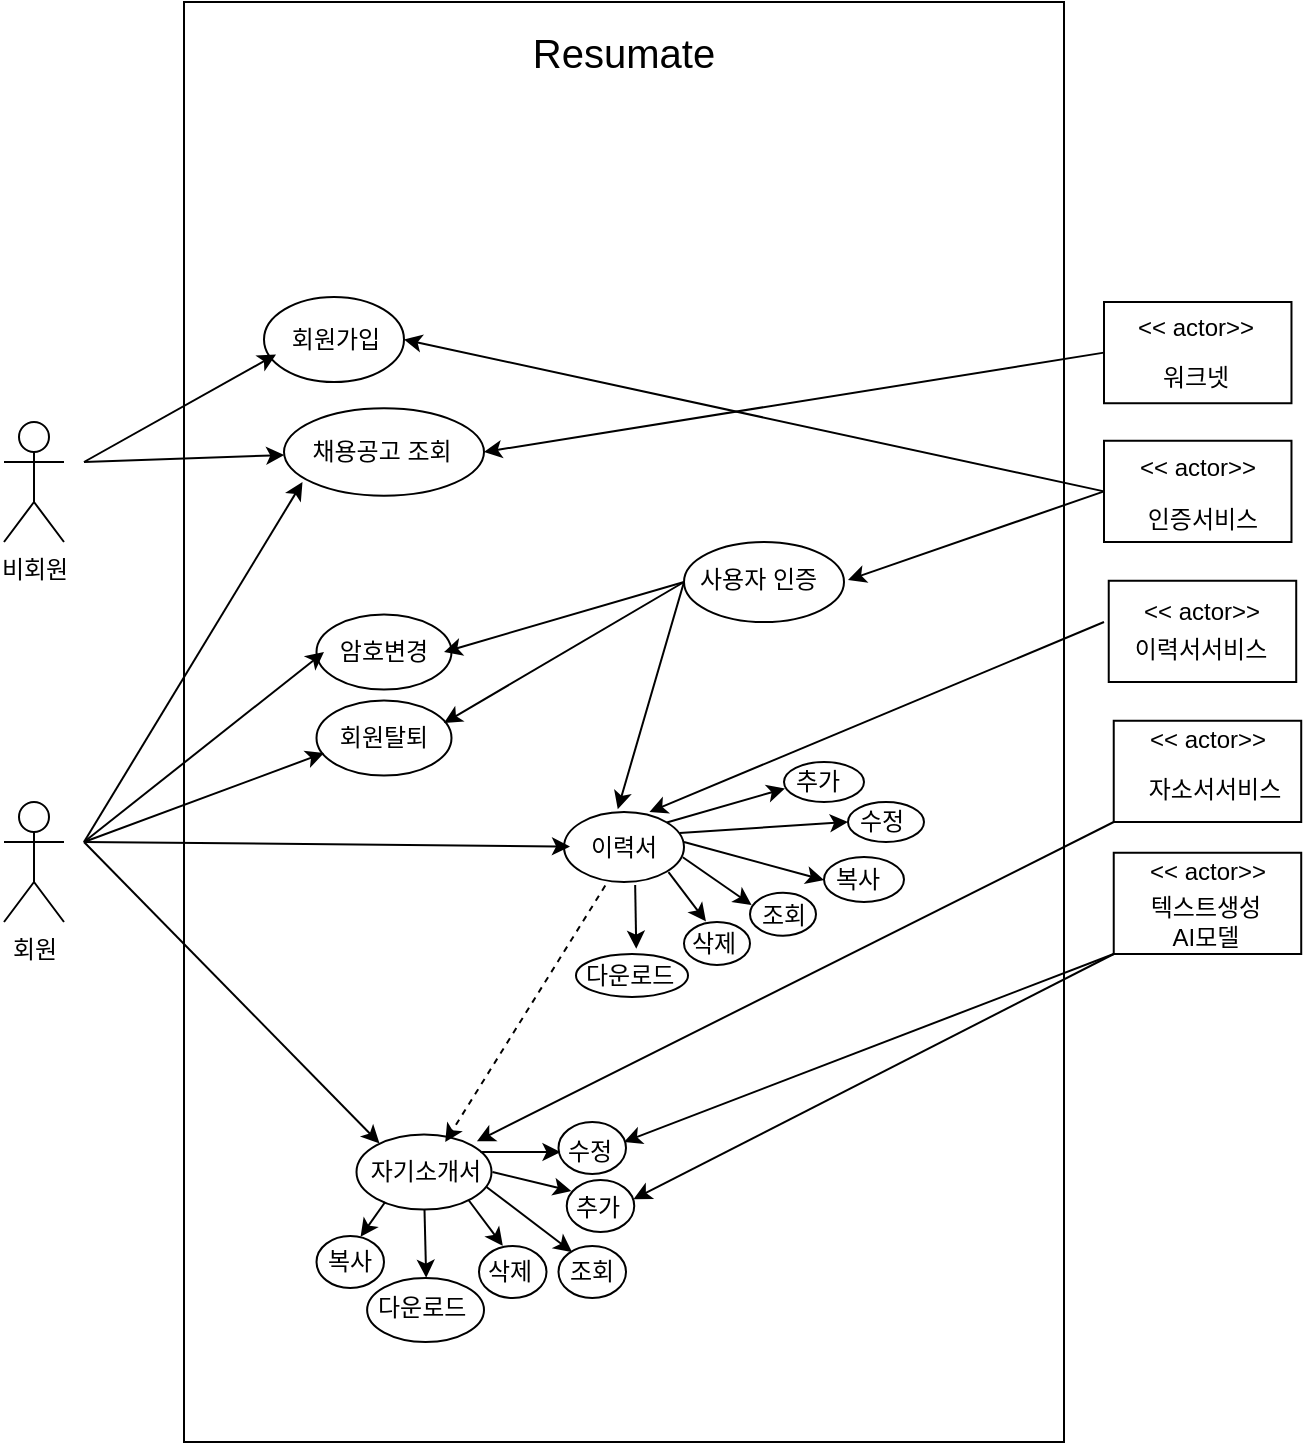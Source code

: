 <mxfile>
    <diagram name="페이지-1" id="4Kzpew66DPg3UYz8mGqC">
        <mxGraphModel dx="1058" dy="828" grid="1" gridSize="10" guides="1" tooltips="1" connect="1" arrows="1" fold="1" page="1" pageScale="1" pageWidth="827" pageHeight="1169" math="0" shadow="0">
            <root>
                <mxCell id="0"/>
                <mxCell id="1" parent="0"/>
                <mxCell id="-f8Y4yXEr9Oxtdk6bjGY-105" value="" style="rounded=0;whiteSpace=wrap;html=1;" parent="1" vertex="1">
                    <mxGeometry x="170" y="140" width="440" height="720" as="geometry"/>
                </mxCell>
                <mxCell id="-f8Y4yXEr9Oxtdk6bjGY-127" value="" style="ellipse;whiteSpace=wrap;html=1;" parent="1" vertex="1">
                    <mxGeometry x="236.25" y="757" width="33.75" height="26" as="geometry"/>
                </mxCell>
                <mxCell id="-f8Y4yXEr9Oxtdk6bjGY-121" value="" style="ellipse;whiteSpace=wrap;html=1;" parent="1" vertex="1">
                    <mxGeometry x="261.56" y="778" width="58.44" height="32" as="geometry"/>
                </mxCell>
                <mxCell id="-f8Y4yXEr9Oxtdk6bjGY-122" value="" style="ellipse;whiteSpace=wrap;html=1;" parent="1" vertex="1">
                    <mxGeometry x="317.5" y="762" width="33.75" height="26" as="geometry"/>
                </mxCell>
                <mxCell id="-f8Y4yXEr9Oxtdk6bjGY-123" value="" style="ellipse;whiteSpace=wrap;html=1;" parent="1" vertex="1">
                    <mxGeometry x="357.25" y="762" width="33.75" height="26" as="geometry"/>
                </mxCell>
                <mxCell id="-f8Y4yXEr9Oxtdk6bjGY-124" value="" style="ellipse;whiteSpace=wrap;html=1;" parent="1" vertex="1">
                    <mxGeometry x="361.37" y="729" width="33.75" height="26" as="geometry"/>
                </mxCell>
                <mxCell id="-f8Y4yXEr9Oxtdk6bjGY-120" value="" style="ellipse;whiteSpace=wrap;html=1;" parent="1" vertex="1">
                    <mxGeometry x="357.25" y="700" width="33.75" height="26" as="geometry"/>
                </mxCell>
                <mxCell id="-f8Y4yXEr9Oxtdk6bjGY-119" value="" style="ellipse;whiteSpace=wrap;html=1;" parent="1" vertex="1">
                    <mxGeometry x="366" y="616.0" width="56" height="21.47" as="geometry"/>
                </mxCell>
                <mxCell id="-f8Y4yXEr9Oxtdk6bjGY-118" value="" style="ellipse;whiteSpace=wrap;html=1;" parent="1" vertex="1">
                    <mxGeometry x="420" y="600" width="33" height="21.47" as="geometry"/>
                </mxCell>
                <mxCell id="-f8Y4yXEr9Oxtdk6bjGY-117" value="" style="ellipse;whiteSpace=wrap;html=1;" parent="1" vertex="1">
                    <mxGeometry x="453" y="585.38" width="33" height="21.47" as="geometry"/>
                </mxCell>
                <mxCell id="-f8Y4yXEr9Oxtdk6bjGY-116" value="" style="ellipse;whiteSpace=wrap;html=1;" parent="1" vertex="1">
                    <mxGeometry x="490" y="567.5" width="40" height="22.5" as="geometry"/>
                </mxCell>
                <mxCell id="-f8Y4yXEr9Oxtdk6bjGY-108" value="" style="ellipse;whiteSpace=wrap;html=1;" parent="1" vertex="1">
                    <mxGeometry x="502" y="540" width="38" height="20" as="geometry"/>
                </mxCell>
                <mxCell id="-f8Y4yXEr9Oxtdk6bjGY-107" value="" style="ellipse;whiteSpace=wrap;html=1;" parent="1" vertex="1">
                    <mxGeometry x="470" y="520" width="40" height="20" as="geometry"/>
                </mxCell>
                <mxCell id="-f8Y4yXEr9Oxtdk6bjGY-95" value="" style="rounded=0;whiteSpace=wrap;html=1;" parent="1" vertex="1">
                    <mxGeometry x="634.87" y="565.38" width="93.74" height="50.62" as="geometry"/>
                </mxCell>
                <mxCell id="-f8Y4yXEr9Oxtdk6bjGY-94" value="" style="rounded=0;whiteSpace=wrap;html=1;" parent="1" vertex="1">
                    <mxGeometry x="634.87" y="499.38" width="93.74" height="50.62" as="geometry"/>
                </mxCell>
                <mxCell id="-f8Y4yXEr9Oxtdk6bjGY-93" value="" style="rounded=0;whiteSpace=wrap;html=1;" parent="1" vertex="1">
                    <mxGeometry x="632.37" y="429.38" width="93.74" height="50.62" as="geometry"/>
                </mxCell>
                <mxCell id="-f8Y4yXEr9Oxtdk6bjGY-92" value="" style="rounded=0;whiteSpace=wrap;html=1;" parent="1" vertex="1">
                    <mxGeometry x="630" y="359.38" width="93.74" height="50.62" as="geometry"/>
                </mxCell>
                <mxCell id="-f8Y4yXEr9Oxtdk6bjGY-91" value="" style="rounded=0;whiteSpace=wrap;html=1;" parent="1" vertex="1">
                    <mxGeometry x="630" y="290" width="93.74" height="50.62" as="geometry"/>
                </mxCell>
                <mxCell id="-f8Y4yXEr9Oxtdk6bjGY-79" value="" style="ellipse;whiteSpace=wrap;html=1;" parent="1" vertex="1">
                    <mxGeometry x="420" y="410" width="80" height="40" as="geometry"/>
                </mxCell>
                <mxCell id="-f8Y4yXEr9Oxtdk6bjGY-77" value="" style="ellipse;whiteSpace=wrap;html=1;" parent="1" vertex="1">
                    <mxGeometry x="256.25" y="706.25" width="67.5" height="37.5" as="geometry"/>
                </mxCell>
                <mxCell id="-f8Y4yXEr9Oxtdk6bjGY-74" value="" style="ellipse;whiteSpace=wrap;html=1;" parent="1" vertex="1">
                    <mxGeometry x="360" y="545" width="60" height="35" as="geometry"/>
                </mxCell>
                <mxCell id="-f8Y4yXEr9Oxtdk6bjGY-73" value="" style="ellipse;whiteSpace=wrap;html=1;" parent="1" vertex="1">
                    <mxGeometry x="236.25" y="489.25" width="67.5" height="37.5" as="geometry"/>
                </mxCell>
                <mxCell id="-f8Y4yXEr9Oxtdk6bjGY-72" value="" style="ellipse;whiteSpace=wrap;html=1;" parent="1" vertex="1">
                    <mxGeometry x="236.25" y="446.25" width="67.5" height="37.5" as="geometry"/>
                </mxCell>
                <mxCell id="-f8Y4yXEr9Oxtdk6bjGY-70" value="" style="ellipse;whiteSpace=wrap;html=1;" parent="1" vertex="1">
                    <mxGeometry x="220" y="343.13" width="100" height="43.75" as="geometry"/>
                </mxCell>
                <mxCell id="-f8Y4yXEr9Oxtdk6bjGY-69" value="" style="ellipse;whiteSpace=wrap;html=1;" parent="1" vertex="1">
                    <mxGeometry x="210" y="287.5" width="70" height="42.5" as="geometry"/>
                </mxCell>
                <mxCell id="-f8Y4yXEr9Oxtdk6bjGY-3" value="회원" style="shape=umlActor;verticalLabelPosition=bottom;verticalAlign=top;html=1;outlineConnect=0;" parent="1" vertex="1">
                    <mxGeometry x="80" y="540" width="30" height="60" as="geometry"/>
                </mxCell>
                <mxCell id="-f8Y4yXEr9Oxtdk6bjGY-9" value="비회원" style="shape=umlActor;verticalLabelPosition=bottom;verticalAlign=top;html=1;outlineConnect=0;" parent="1" vertex="1">
                    <mxGeometry x="80" y="350" width="30" height="60" as="geometry"/>
                </mxCell>
                <mxCell id="-f8Y4yXEr9Oxtdk6bjGY-10" value="&lt;font style=&quot;font-size: 20px;&quot;&gt;Resumate&lt;/font&gt;" style="text;html=1;strokeColor=none;fillColor=none;align=center;verticalAlign=middle;whiteSpace=wrap;rounded=0;" parent="1" vertex="1">
                    <mxGeometry x="340" y="150" width="100" height="30" as="geometry"/>
                </mxCell>
                <mxCell id="-f8Y4yXEr9Oxtdk6bjGY-13" value="" style="endArrow=classic;html=1;rounded=0;entryX=0;entryY=0.75;entryDx=0;entryDy=0;" parent="1" target="-f8Y4yXEr9Oxtdk6bjGY-15" edge="1">
                    <mxGeometry width="50" height="50" relative="1" as="geometry">
                        <mxPoint x="120" y="370" as="sourcePoint"/>
                        <mxPoint x="211" y="320" as="targetPoint"/>
                    </mxGeometry>
                </mxCell>
                <mxCell id="-f8Y4yXEr9Oxtdk6bjGY-15" value="회원가입" style="text;html=1;strokeColor=none;fillColor=none;align=center;verticalAlign=middle;whiteSpace=wrap;rounded=0;" parent="1" vertex="1">
                    <mxGeometry x="216" y="293.75" width="60" height="30" as="geometry"/>
                </mxCell>
                <mxCell id="-f8Y4yXEr9Oxtdk6bjGY-16" value="채용공고 조회" style="text;html=1;strokeColor=none;fillColor=none;align=center;verticalAlign=middle;whiteSpace=wrap;rounded=0;" parent="1" vertex="1">
                    <mxGeometry x="229.25" y="350" width="80" height="30" as="geometry"/>
                </mxCell>
                <mxCell id="-f8Y4yXEr9Oxtdk6bjGY-17" value="암호변경" style="text;html=1;strokeColor=none;fillColor=none;align=center;verticalAlign=middle;whiteSpace=wrap;rounded=0;" parent="1" vertex="1">
                    <mxGeometry x="240" y="450" width="60" height="30" as="geometry"/>
                </mxCell>
                <mxCell id="-f8Y4yXEr9Oxtdk6bjGY-18" value="회원탈퇴" style="text;html=1;strokeColor=none;fillColor=none;align=center;verticalAlign=middle;whiteSpace=wrap;rounded=0;" parent="1" vertex="1">
                    <mxGeometry x="240" y="493" width="60" height="30" as="geometry"/>
                </mxCell>
                <mxCell id="-f8Y4yXEr9Oxtdk6bjGY-20" value="" style="endArrow=classic;html=1;rounded=0;" parent="1" target="-f8Y4yXEr9Oxtdk6bjGY-70" edge="1">
                    <mxGeometry width="50" height="50" relative="1" as="geometry">
                        <mxPoint x="120" y="370" as="sourcePoint"/>
                        <mxPoint x="170" y="370" as="targetPoint"/>
                    </mxGeometry>
                </mxCell>
                <mxCell id="-f8Y4yXEr9Oxtdk6bjGY-21" value="" style="endArrow=classic;html=1;rounded=0;entryX=0;entryY=1;entryDx=0;entryDy=0;" parent="1" target="-f8Y4yXEr9Oxtdk6bjGY-16" edge="1">
                    <mxGeometry width="50" height="50" relative="1" as="geometry">
                        <mxPoint x="120" y="560" as="sourcePoint"/>
                        <mxPoint x="213.6" y="380" as="targetPoint"/>
                    </mxGeometry>
                </mxCell>
                <mxCell id="-f8Y4yXEr9Oxtdk6bjGY-22" value="" style="endArrow=classic;html=1;rounded=0;entryX=0;entryY=0.5;entryDx=0;entryDy=0;" parent="1" target="-f8Y4yXEr9Oxtdk6bjGY-17" edge="1">
                    <mxGeometry width="50" height="50" relative="1" as="geometry">
                        <mxPoint x="120" y="560" as="sourcePoint"/>
                        <mxPoint x="180" y="510" as="targetPoint"/>
                    </mxGeometry>
                </mxCell>
                <mxCell id="-f8Y4yXEr9Oxtdk6bjGY-23" value="" style="endArrow=classic;html=1;rounded=0;entryX=0;entryY=0.75;entryDx=0;entryDy=0;" parent="1" target="-f8Y4yXEr9Oxtdk6bjGY-18" edge="1">
                    <mxGeometry width="50" height="50" relative="1" as="geometry">
                        <mxPoint x="120" y="560" as="sourcePoint"/>
                        <mxPoint x="240" y="510" as="targetPoint"/>
                    </mxGeometry>
                </mxCell>
                <mxCell id="-f8Y4yXEr9Oxtdk6bjGY-24" value="" style="endArrow=classic;html=1;rounded=0;" parent="1" target="-f8Y4yXEr9Oxtdk6bjGY-25" edge="1">
                    <mxGeometry width="50" height="50" relative="1" as="geometry">
                        <mxPoint x="120" y="560" as="sourcePoint"/>
                        <mxPoint x="330" y="470" as="targetPoint"/>
                    </mxGeometry>
                </mxCell>
                <mxCell id="-f8Y4yXEr9Oxtdk6bjGY-25" value="이력서" style="text;html=1;strokeColor=none;fillColor=none;align=center;verticalAlign=middle;whiteSpace=wrap;rounded=0;" parent="1" vertex="1">
                    <mxGeometry x="363" y="550" width="54" height="25" as="geometry"/>
                </mxCell>
                <mxCell id="-f8Y4yXEr9Oxtdk6bjGY-26" value="" style="endArrow=classic;html=1;rounded=0;entryX=0.164;entryY=0.022;entryDx=0;entryDy=0;entryPerimeter=0;" parent="1" target="-f8Y4yXEr9Oxtdk6bjGY-27" edge="1">
                    <mxGeometry width="50" height="50" relative="1" as="geometry">
                        <mxPoint x="120" y="560" as="sourcePoint"/>
                        <mxPoint x="170" y="595" as="targetPoint"/>
                    </mxGeometry>
                </mxCell>
                <mxCell id="-f8Y4yXEr9Oxtdk6bjGY-27" value="자기소개서" style="text;html=1;strokeColor=none;fillColor=none;align=center;verticalAlign=middle;whiteSpace=wrap;rounded=0;" parent="1" vertex="1">
                    <mxGeometry x="256.25" y="710" width="70" height="30" as="geometry"/>
                </mxCell>
                <mxCell id="-f8Y4yXEr9Oxtdk6bjGY-28" value="" style="endArrow=classic;html=1;rounded=0;exitX=0.896;exitY=0.011;exitDx=0;exitDy=0;exitPerimeter=0;entryX=0.013;entryY=0.66;entryDx=0;entryDy=0;entryPerimeter=0;" parent="1" source="-f8Y4yXEr9Oxtdk6bjGY-25" target="-f8Y4yXEr9Oxtdk6bjGY-30" edge="1">
                    <mxGeometry width="50" height="50" relative="1" as="geometry">
                        <mxPoint x="400" y="550" as="sourcePoint"/>
                        <mxPoint x="420" y="530" as="targetPoint"/>
                    </mxGeometry>
                </mxCell>
                <mxCell id="-f8Y4yXEr9Oxtdk6bjGY-30" value="추가" style="text;strokeColor=none;fillColor=none;align=left;verticalAlign=middle;spacingLeft=4;spacingRight=4;overflow=hidden;points=[[0,0.5],[1,0.5]];portConstraint=eastwest;rotatable=0;whiteSpace=wrap;html=1;" parent="1" vertex="1">
                    <mxGeometry x="470" y="520" width="40" height="20" as="geometry"/>
                </mxCell>
                <mxCell id="-f8Y4yXEr9Oxtdk6bjGY-31" value="" style="endArrow=classic;html=1;rounded=0;entryX=0;entryY=0.5;entryDx=0;entryDy=0;exitX=0.964;exitY=0.299;exitDx=0;exitDy=0;exitPerimeter=0;" parent="1" source="-f8Y4yXEr9Oxtdk6bjGY-74" target="-f8Y4yXEr9Oxtdk6bjGY-32" edge="1">
                    <mxGeometry width="50" height="50" relative="1" as="geometry">
                        <mxPoint x="418" y="554" as="sourcePoint"/>
                        <mxPoint x="470" y="500" as="targetPoint"/>
                    </mxGeometry>
                </mxCell>
                <mxCell id="-f8Y4yXEr9Oxtdk6bjGY-32" value="수정" style="text;strokeColor=none;fillColor=none;align=left;verticalAlign=middle;spacingLeft=4;spacingRight=4;overflow=hidden;points=[[0,0.5],[1,0.5]];portConstraint=eastwest;rotatable=0;whiteSpace=wrap;html=1;" parent="1" vertex="1">
                    <mxGeometry x="502" y="540" width="38" height="20" as="geometry"/>
                </mxCell>
                <mxCell id="-f8Y4yXEr9Oxtdk6bjGY-33" value="" style="endArrow=classic;html=1;rounded=0;entryX=0;entryY=0.5;entryDx=0;entryDy=0;" parent="1" target="-f8Y4yXEr9Oxtdk6bjGY-34" edge="1">
                    <mxGeometry width="50" height="50" relative="1" as="geometry">
                        <mxPoint x="420" y="560" as="sourcePoint"/>
                        <mxPoint x="485" y="515" as="targetPoint"/>
                    </mxGeometry>
                </mxCell>
                <mxCell id="-f8Y4yXEr9Oxtdk6bjGY-34" value="복사" style="text;strokeColor=none;fillColor=none;align=left;verticalAlign=middle;spacingLeft=4;spacingRight=4;overflow=hidden;points=[[0,0.5],[1,0.5]];portConstraint=eastwest;rotatable=0;whiteSpace=wrap;html=1;" parent="1" vertex="1">
                    <mxGeometry x="490" y="568" width="40" height="22" as="geometry"/>
                </mxCell>
                <mxCell id="-f8Y4yXEr9Oxtdk6bjGY-40" value="" style="endArrow=classic;html=1;rounded=0;exitX=0.99;exitY=0.646;exitDx=0;exitDy=0;exitPerimeter=0;entryX=-0.061;entryY=0.232;entryDx=0;entryDy=0;entryPerimeter=0;" parent="1" source="-f8Y4yXEr9Oxtdk6bjGY-74" target="-f8Y4yXEr9Oxtdk6bjGY-41" edge="1">
                    <mxGeometry width="50" height="50" relative="1" as="geometry">
                        <mxPoint x="423.88" y="565.66" as="sourcePoint"/>
                        <mxPoint x="450" y="580" as="targetPoint"/>
                    </mxGeometry>
                </mxCell>
                <mxCell id="-f8Y4yXEr9Oxtdk6bjGY-41" value="조회" style="text;html=1;strokeColor=none;fillColor=none;align=center;verticalAlign=middle;whiteSpace=wrap;rounded=0;" parent="1" vertex="1">
                    <mxGeometry x="455.5" y="586.85" width="28" height="20" as="geometry"/>
                </mxCell>
                <mxCell id="-f8Y4yXEr9Oxtdk6bjGY-42" value="" style="endArrow=classic;html=1;rounded=0;exitX=0.912;exitY=1.001;exitDx=0;exitDy=0;exitPerimeter=0;entryX=0.371;entryY=0.133;entryDx=0;entryDy=0;entryPerimeter=0;" parent="1" source="-f8Y4yXEr9Oxtdk6bjGY-25" target="-f8Y4yXEr9Oxtdk6bjGY-43" edge="1">
                    <mxGeometry width="50" height="50" relative="1" as="geometry">
                        <mxPoint x="330" y="590" as="sourcePoint"/>
                        <mxPoint x="380" y="540" as="targetPoint"/>
                    </mxGeometry>
                </mxCell>
                <mxCell id="-f8Y4yXEr9Oxtdk6bjGY-43" value="삭제" style="text;strokeColor=none;fillColor=none;align=left;verticalAlign=middle;spacingLeft=4;spacingRight=4;overflow=hidden;points=[[0,0.5],[1,0.5]];portConstraint=eastwest;rotatable=0;whiteSpace=wrap;html=1;" parent="1" vertex="1">
                    <mxGeometry x="418" y="595.73" width="35" height="30" as="geometry"/>
                </mxCell>
                <mxCell id="-f8Y4yXEr9Oxtdk6bjGY-44" value="" style="endArrow=classic;html=1;rounded=0;exitX=0.593;exitY=1.044;exitDx=0;exitDy=0;exitPerimeter=0;entryX=0.479;entryY=0.049;entryDx=0;entryDy=0;entryPerimeter=0;" parent="1" source="-f8Y4yXEr9Oxtdk6bjGY-74" target="-f8Y4yXEr9Oxtdk6bjGY-45" edge="1">
                    <mxGeometry width="50" height="50" relative="1" as="geometry">
                        <mxPoint x="402.09" y="578.825" as="sourcePoint"/>
                        <mxPoint x="408" y="599" as="targetPoint"/>
                    </mxGeometry>
                </mxCell>
                <mxCell id="-f8Y4yXEr9Oxtdk6bjGY-45" value="다운로드" style="text;strokeColor=none;fillColor=none;align=left;verticalAlign=middle;spacingLeft=4;spacingRight=4;overflow=hidden;points=[[0,0.5],[1,0.5]];portConstraint=eastwest;rotatable=0;whiteSpace=wrap;html=1;" parent="1" vertex="1">
                    <mxGeometry x="365" y="611.85" width="65" height="30.38" as="geometry"/>
                </mxCell>
                <mxCell id="-f8Y4yXEr9Oxtdk6bjGY-46" value="" style="endArrow=classic;html=1;rounded=0;exitX=0.344;exitY=1.051;exitDx=0;exitDy=0;dashed=1;exitPerimeter=0;" parent="1" source="-f8Y4yXEr9Oxtdk6bjGY-74" target="-f8Y4yXEr9Oxtdk6bjGY-27" edge="1">
                    <mxGeometry width="50" height="50" relative="1" as="geometry">
                        <mxPoint x="330" y="590" as="sourcePoint"/>
                        <mxPoint x="380" y="540" as="targetPoint"/>
                    </mxGeometry>
                </mxCell>
                <mxCell id="-f8Y4yXEr9Oxtdk6bjGY-48" value="" style="endArrow=classic;html=1;rounded=0;entryX=0.551;entryY=0.08;entryDx=0;entryDy=0;entryPerimeter=0;" parent="1" target="-f8Y4yXEr9Oxtdk6bjGY-49" edge="1">
                    <mxGeometry width="50" height="50" relative="1" as="geometry">
                        <mxPoint x="270.583" y="740" as="sourcePoint"/>
                        <mxPoint x="258.917" y="755" as="targetPoint"/>
                    </mxGeometry>
                </mxCell>
                <mxCell id="-f8Y4yXEr9Oxtdk6bjGY-49" value="복사" style="text;strokeColor=none;fillColor=none;align=left;verticalAlign=middle;spacingLeft=4;spacingRight=4;overflow=hidden;points=[[0,0.5],[1,0.5]];portConstraint=eastwest;rotatable=0;whiteSpace=wrap;html=1;" parent="1" vertex="1">
                    <mxGeometry x="236.25" y="755" width="40" height="30" as="geometry"/>
                </mxCell>
                <mxCell id="-f8Y4yXEr9Oxtdk6bjGY-50" value="" style="endArrow=classic;html=1;rounded=0;exitX=0.857;exitY=0.167;exitDx=0;exitDy=0;exitPerimeter=0;" parent="1" edge="1">
                    <mxGeometry width="50" height="50" relative="1" as="geometry">
                        <mxPoint x="318.24" y="715.01" as="sourcePoint"/>
                        <mxPoint x="358.25" y="715.003" as="targetPoint"/>
                    </mxGeometry>
                </mxCell>
                <mxCell id="-f8Y4yXEr9Oxtdk6bjGY-51" value="수정" style="text;strokeColor=none;fillColor=none;align=left;verticalAlign=middle;spacingLeft=4;spacingRight=4;overflow=hidden;points=[[0,0.5],[1,0.5]];portConstraint=eastwest;rotatable=0;whiteSpace=wrap;html=1;" parent="1" vertex="1">
                    <mxGeometry x="356.25" y="700" width="40" height="30" as="geometry"/>
                </mxCell>
                <mxCell id="-f8Y4yXEr9Oxtdk6bjGY-52" value="" style="endArrow=classic;html=1;rounded=0;entryX=0.15;entryY=0.267;entryDx=0;entryDy=0;entryPerimeter=0;exitX=1;exitY=0.5;exitDx=0;exitDy=0;" parent="1" edge="1">
                    <mxGeometry width="50" height="50" relative="1" as="geometry">
                        <mxPoint x="324.25" y="725" as="sourcePoint"/>
                        <mxPoint x="363.65" y="734.476" as="targetPoint"/>
                    </mxGeometry>
                </mxCell>
                <mxCell id="-f8Y4yXEr9Oxtdk6bjGY-53" value="추가" style="text;strokeColor=none;fillColor=none;align=left;verticalAlign=middle;spacingLeft=4;spacingRight=4;overflow=hidden;points=[[0,0.5],[1,0.5]];portConstraint=eastwest;rotatable=0;whiteSpace=wrap;html=1;" parent="1" vertex="1">
                    <mxGeometry x="360.25" y="729" width="36" height="28" as="geometry"/>
                </mxCell>
                <mxCell id="-f8Y4yXEr9Oxtdk6bjGY-54" value="" style="endArrow=classic;html=1;rounded=0;exitX=1;exitY=0.75;exitDx=0;exitDy=0;entryX=0.25;entryY=0;entryDx=0;entryDy=0;" parent="1" target="-f8Y4yXEr9Oxtdk6bjGY-55" edge="1">
                    <mxGeometry width="50" height="50" relative="1" as="geometry">
                        <mxPoint x="321.25" y="732.5" as="sourcePoint"/>
                        <mxPoint x="360" y="760" as="targetPoint"/>
                    </mxGeometry>
                </mxCell>
                <mxCell id="-f8Y4yXEr9Oxtdk6bjGY-55" value="조회" style="text;html=1;strokeColor=none;fillColor=none;align=center;verticalAlign=middle;whiteSpace=wrap;rounded=0;" parent="1" vertex="1">
                    <mxGeometry x="354" y="765" width="40" height="20" as="geometry"/>
                </mxCell>
                <mxCell id="-f8Y4yXEr9Oxtdk6bjGY-56" value="" style="endArrow=classic;html=1;rounded=0;entryX=0.376;entryY=0.064;entryDx=0;entryDy=0;entryPerimeter=0;" parent="1" target="-f8Y4yXEr9Oxtdk6bjGY-57" edge="1">
                    <mxGeometry width="50" height="50" relative="1" as="geometry">
                        <mxPoint x="312.25" y="739" as="sourcePoint"/>
                        <mxPoint x="325.263" y="762" as="targetPoint"/>
                    </mxGeometry>
                </mxCell>
                <mxCell id="-f8Y4yXEr9Oxtdk6bjGY-57" value="삭제" style="text;strokeColor=none;fillColor=none;align=left;verticalAlign=middle;spacingLeft=4;spacingRight=4;overflow=hidden;points=[[0,0.5],[1,0.5]];portConstraint=eastwest;rotatable=0;whiteSpace=wrap;html=1;" parent="1" vertex="1">
                    <mxGeometry x="316.25" y="760" width="35" height="30" as="geometry"/>
                </mxCell>
                <mxCell id="-f8Y4yXEr9Oxtdk6bjGY-58" value="" style="endArrow=classic;html=1;rounded=0;entryX=0.508;entryY=-0.005;entryDx=0;entryDy=0;entryPerimeter=0;exitX=0.5;exitY=1;exitDx=0;exitDy=0;" parent="1" target="-f8Y4yXEr9Oxtdk6bjGY-59" edge="1">
                    <mxGeometry width="50" height="50" relative="1" as="geometry">
                        <mxPoint x="290.25" y="744" as="sourcePoint"/>
                        <mxPoint x="291.385" y="771.49" as="targetPoint"/>
                    </mxGeometry>
                </mxCell>
                <mxCell id="-f8Y4yXEr9Oxtdk6bjGY-59" value="다운로드" style="text;strokeColor=none;fillColor=none;align=left;verticalAlign=middle;spacingLeft=4;spacingRight=4;overflow=hidden;points=[[0,0.5],[1,0.5]];portConstraint=eastwest;rotatable=0;whiteSpace=wrap;html=1;" parent="1" vertex="1">
                    <mxGeometry x="261.25" y="778" width="58.75" height="30" as="geometry"/>
                </mxCell>
                <mxCell id="-f8Y4yXEr9Oxtdk6bjGY-61" value="사용자 인증" style="text;strokeColor=none;fillColor=none;align=left;verticalAlign=middle;spacingLeft=4;spacingRight=4;overflow=hidden;points=[[0,0.5],[1,0.5]];portConstraint=eastwest;rotatable=0;whiteSpace=wrap;html=1;" parent="1" vertex="1">
                    <mxGeometry x="422" y="414" width="80" height="30" as="geometry"/>
                </mxCell>
                <mxCell id="-f8Y4yXEr9Oxtdk6bjGY-62" value="" style="endArrow=classic;html=1;rounded=0;entryX=1;entryY=0.5;entryDx=0;entryDy=0;" parent="1" target="-f8Y4yXEr9Oxtdk6bjGY-17" edge="1">
                    <mxGeometry width="50" height="50" relative="1" as="geometry">
                        <mxPoint x="420" y="430" as="sourcePoint"/>
                        <mxPoint x="490" y="490" as="targetPoint"/>
                    </mxGeometry>
                </mxCell>
                <mxCell id="-f8Y4yXEr9Oxtdk6bjGY-63" value="" style="endArrow=classic;html=1;rounded=0;exitX=0;exitY=0.5;exitDx=0;exitDy=0;entryX=1;entryY=0.25;entryDx=0;entryDy=0;" parent="1" source="-f8Y4yXEr9Oxtdk6bjGY-79" target="-f8Y4yXEr9Oxtdk6bjGY-18" edge="1">
                    <mxGeometry width="50" height="50" relative="1" as="geometry">
                        <mxPoint x="410" y="500" as="sourcePoint"/>
                        <mxPoint x="460" y="450" as="targetPoint"/>
                    </mxGeometry>
                </mxCell>
                <mxCell id="-f8Y4yXEr9Oxtdk6bjGY-64" value="" style="endArrow=classic;html=1;rounded=0;entryX=0.448;entryY=-0.04;entryDx=0;entryDy=0;entryPerimeter=0;" parent="1" target="-f8Y4yXEr9Oxtdk6bjGY-74" edge="1">
                    <mxGeometry width="50" height="50" relative="1" as="geometry">
                        <mxPoint x="420" y="430" as="sourcePoint"/>
                        <mxPoint x="390" y="540" as="targetPoint"/>
                    </mxGeometry>
                </mxCell>
                <mxCell id="-f8Y4yXEr9Oxtdk6bjGY-81" value="&amp;lt;&amp;lt; actor&amp;gt;&amp;gt;" style="text;html=1;align=center;verticalAlign=middle;whiteSpace=wrap;rounded=0;" parent="1" vertex="1">
                    <mxGeometry x="641.24" y="287.5" width="70" height="30" as="geometry"/>
                </mxCell>
                <mxCell id="-f8Y4yXEr9Oxtdk6bjGY-82" value="워크넷" style="text;html=1;align=center;verticalAlign=middle;whiteSpace=wrap;rounded=0;" parent="1" vertex="1">
                    <mxGeometry x="646.24" y="313.13" width="60" height="30" as="geometry"/>
                </mxCell>
                <mxCell id="-f8Y4yXEr9Oxtdk6bjGY-83" value="&amp;lt;&amp;lt; actor&amp;gt;&amp;gt;" style="text;html=1;strokeColor=none;fillColor=none;align=center;verticalAlign=middle;whiteSpace=wrap;rounded=0;" parent="1" vertex="1">
                    <mxGeometry x="641.74" y="358.37" width="70" height="30" as="geometry"/>
                </mxCell>
                <mxCell id="-f8Y4yXEr9Oxtdk6bjGY-84" value="인증서비스" style="text;html=1;strokeColor=none;fillColor=none;align=center;verticalAlign=middle;whiteSpace=wrap;rounded=0;" parent="1" vertex="1">
                    <mxGeometry x="646.74" y="384" width="65" height="30" as="geometry"/>
                </mxCell>
                <mxCell id="-f8Y4yXEr9Oxtdk6bjGY-85" value="&amp;lt;&amp;lt; actor&amp;gt;&amp;gt;" style="text;html=1;strokeColor=none;fillColor=none;align=center;verticalAlign=middle;whiteSpace=wrap;rounded=0;" parent="1" vertex="1">
                    <mxGeometry x="644.24" y="429.69" width="70" height="30" as="geometry"/>
                </mxCell>
                <mxCell id="-f8Y4yXEr9Oxtdk6bjGY-86" value="이력서서비스" style="text;html=1;strokeColor=none;fillColor=none;align=center;verticalAlign=middle;whiteSpace=wrap;rounded=0;" parent="1" vertex="1">
                    <mxGeometry x="637.24" y="449.32" width="82.5" height="30" as="geometry"/>
                </mxCell>
                <mxCell id="-f8Y4yXEr9Oxtdk6bjGY-87" value="&amp;lt;&amp;lt; actor&amp;gt;&amp;gt;" style="text;html=1;strokeColor=none;fillColor=none;align=center;verticalAlign=middle;whiteSpace=wrap;rounded=0;" parent="1" vertex="1">
                    <mxGeometry x="646.74" y="494.38" width="70" height="30" as="geometry"/>
                </mxCell>
                <mxCell id="-f8Y4yXEr9Oxtdk6bjGY-88" value="자소서서비스" style="text;html=1;strokeColor=none;fillColor=none;align=center;verticalAlign=middle;whiteSpace=wrap;rounded=0;" parent="1" vertex="1">
                    <mxGeometry x="643.74" y="519.38" width="82.5" height="30" as="geometry"/>
                </mxCell>
                <mxCell id="-f8Y4yXEr9Oxtdk6bjGY-89" value="&amp;lt;&amp;lt; actor&amp;gt;&amp;gt;" style="text;html=1;strokeColor=none;fillColor=none;align=center;verticalAlign=middle;whiteSpace=wrap;rounded=0;" parent="1" vertex="1">
                    <mxGeometry x="647.49" y="560.38" width="70" height="30" as="geometry"/>
                </mxCell>
                <mxCell id="-f8Y4yXEr9Oxtdk6bjGY-90" value="텍스트생성&lt;br&gt;AI모델" style="text;html=1;strokeColor=none;fillColor=none;align=center;verticalAlign=middle;whiteSpace=wrap;rounded=0;" parent="1" vertex="1">
                    <mxGeometry x="641.99" y="585.38" width="77.5" height="30" as="geometry"/>
                </mxCell>
                <mxCell id="-f8Y4yXEr9Oxtdk6bjGY-96" value="" style="endArrow=classic;html=1;rounded=0;exitX=0;exitY=0.5;exitDx=0;exitDy=0;entryX=1;entryY=0.5;entryDx=0;entryDy=0;" parent="1" source="-f8Y4yXEr9Oxtdk6bjGY-92" target="-f8Y4yXEr9Oxtdk6bjGY-61" edge="1">
                    <mxGeometry width="50" height="50" relative="1" as="geometry">
                        <mxPoint x="300" y="530" as="sourcePoint"/>
                        <mxPoint x="350" y="480" as="targetPoint"/>
                    </mxGeometry>
                </mxCell>
                <mxCell id="-f8Y4yXEr9Oxtdk6bjGY-97" value="" style="endArrow=classic;html=1;rounded=0;entryX=1;entryY=0.5;entryDx=0;entryDy=0;exitX=0;exitY=0.5;exitDx=0;exitDy=0;" parent="1" source="-f8Y4yXEr9Oxtdk6bjGY-92" target="-f8Y4yXEr9Oxtdk6bjGY-69" edge="1">
                    <mxGeometry width="50" height="50" relative="1" as="geometry">
                        <mxPoint x="300" y="530" as="sourcePoint"/>
                        <mxPoint x="350" y="480" as="targetPoint"/>
                    </mxGeometry>
                </mxCell>
                <mxCell id="-f8Y4yXEr9Oxtdk6bjGY-98" value="" style="endArrow=classic;html=1;rounded=0;entryX=1;entryY=0.5;entryDx=0;entryDy=0;exitX=0;exitY=0.5;exitDx=0;exitDy=0;" parent="1" source="-f8Y4yXEr9Oxtdk6bjGY-91" target="-f8Y4yXEr9Oxtdk6bjGY-70" edge="1">
                    <mxGeometry width="50" height="50" relative="1" as="geometry">
                        <mxPoint x="300" y="530" as="sourcePoint"/>
                        <mxPoint x="350" y="480" as="targetPoint"/>
                    </mxGeometry>
                </mxCell>
                <mxCell id="-f8Y4yXEr9Oxtdk6bjGY-99" value="" style="endArrow=classic;html=1;rounded=0;entryX=0.712;entryY=0.001;entryDx=0;entryDy=0;entryPerimeter=0;" parent="1" target="-f8Y4yXEr9Oxtdk6bjGY-74" edge="1">
                    <mxGeometry width="50" height="50" relative="1" as="geometry">
                        <mxPoint x="630" y="450" as="sourcePoint"/>
                        <mxPoint x="400" y="540" as="targetPoint"/>
                    </mxGeometry>
                </mxCell>
                <mxCell id="-f8Y4yXEr9Oxtdk6bjGY-102" value="" style="endArrow=classic;html=1;rounded=0;entryX=0.86;entryY=-0.011;entryDx=0;entryDy=0;entryPerimeter=0;exitX=0;exitY=1;exitDx=0;exitDy=0;" parent="1" source="-f8Y4yXEr9Oxtdk6bjGY-94" target="-f8Y4yXEr9Oxtdk6bjGY-27" edge="1">
                    <mxGeometry width="50" height="50" relative="1" as="geometry">
                        <mxPoint x="440" y="490" as="sourcePoint"/>
                        <mxPoint x="490" y="440" as="targetPoint"/>
                    </mxGeometry>
                </mxCell>
                <mxCell id="-f8Y4yXEr9Oxtdk6bjGY-103" value="" style="endArrow=classic;html=1;rounded=0;entryX=0.959;entryY=0.342;entryDx=0;entryDy=0;exitX=0;exitY=1;exitDx=0;exitDy=0;entryPerimeter=0;" parent="1" source="-f8Y4yXEr9Oxtdk6bjGY-95" target="-f8Y4yXEr9Oxtdk6bjGY-53" edge="1">
                    <mxGeometry width="50" height="50" relative="1" as="geometry">
                        <mxPoint x="500" y="710" as="sourcePoint"/>
                        <mxPoint x="550" y="660" as="targetPoint"/>
                    </mxGeometry>
                </mxCell>
                <mxCell id="-f8Y4yXEr9Oxtdk6bjGY-104" value="" style="endArrow=classic;html=1;rounded=0;exitX=0;exitY=1;exitDx=0;exitDy=0;" parent="1" source="-f8Y4yXEr9Oxtdk6bjGY-95" edge="1">
                    <mxGeometry width="50" height="50" relative="1" as="geometry">
                        <mxPoint x="410" y="630" as="sourcePoint"/>
                        <mxPoint x="390" y="710" as="targetPoint"/>
                    </mxGeometry>
                </mxCell>
            </root>
        </mxGraphModel>
    </diagram>
</mxfile>